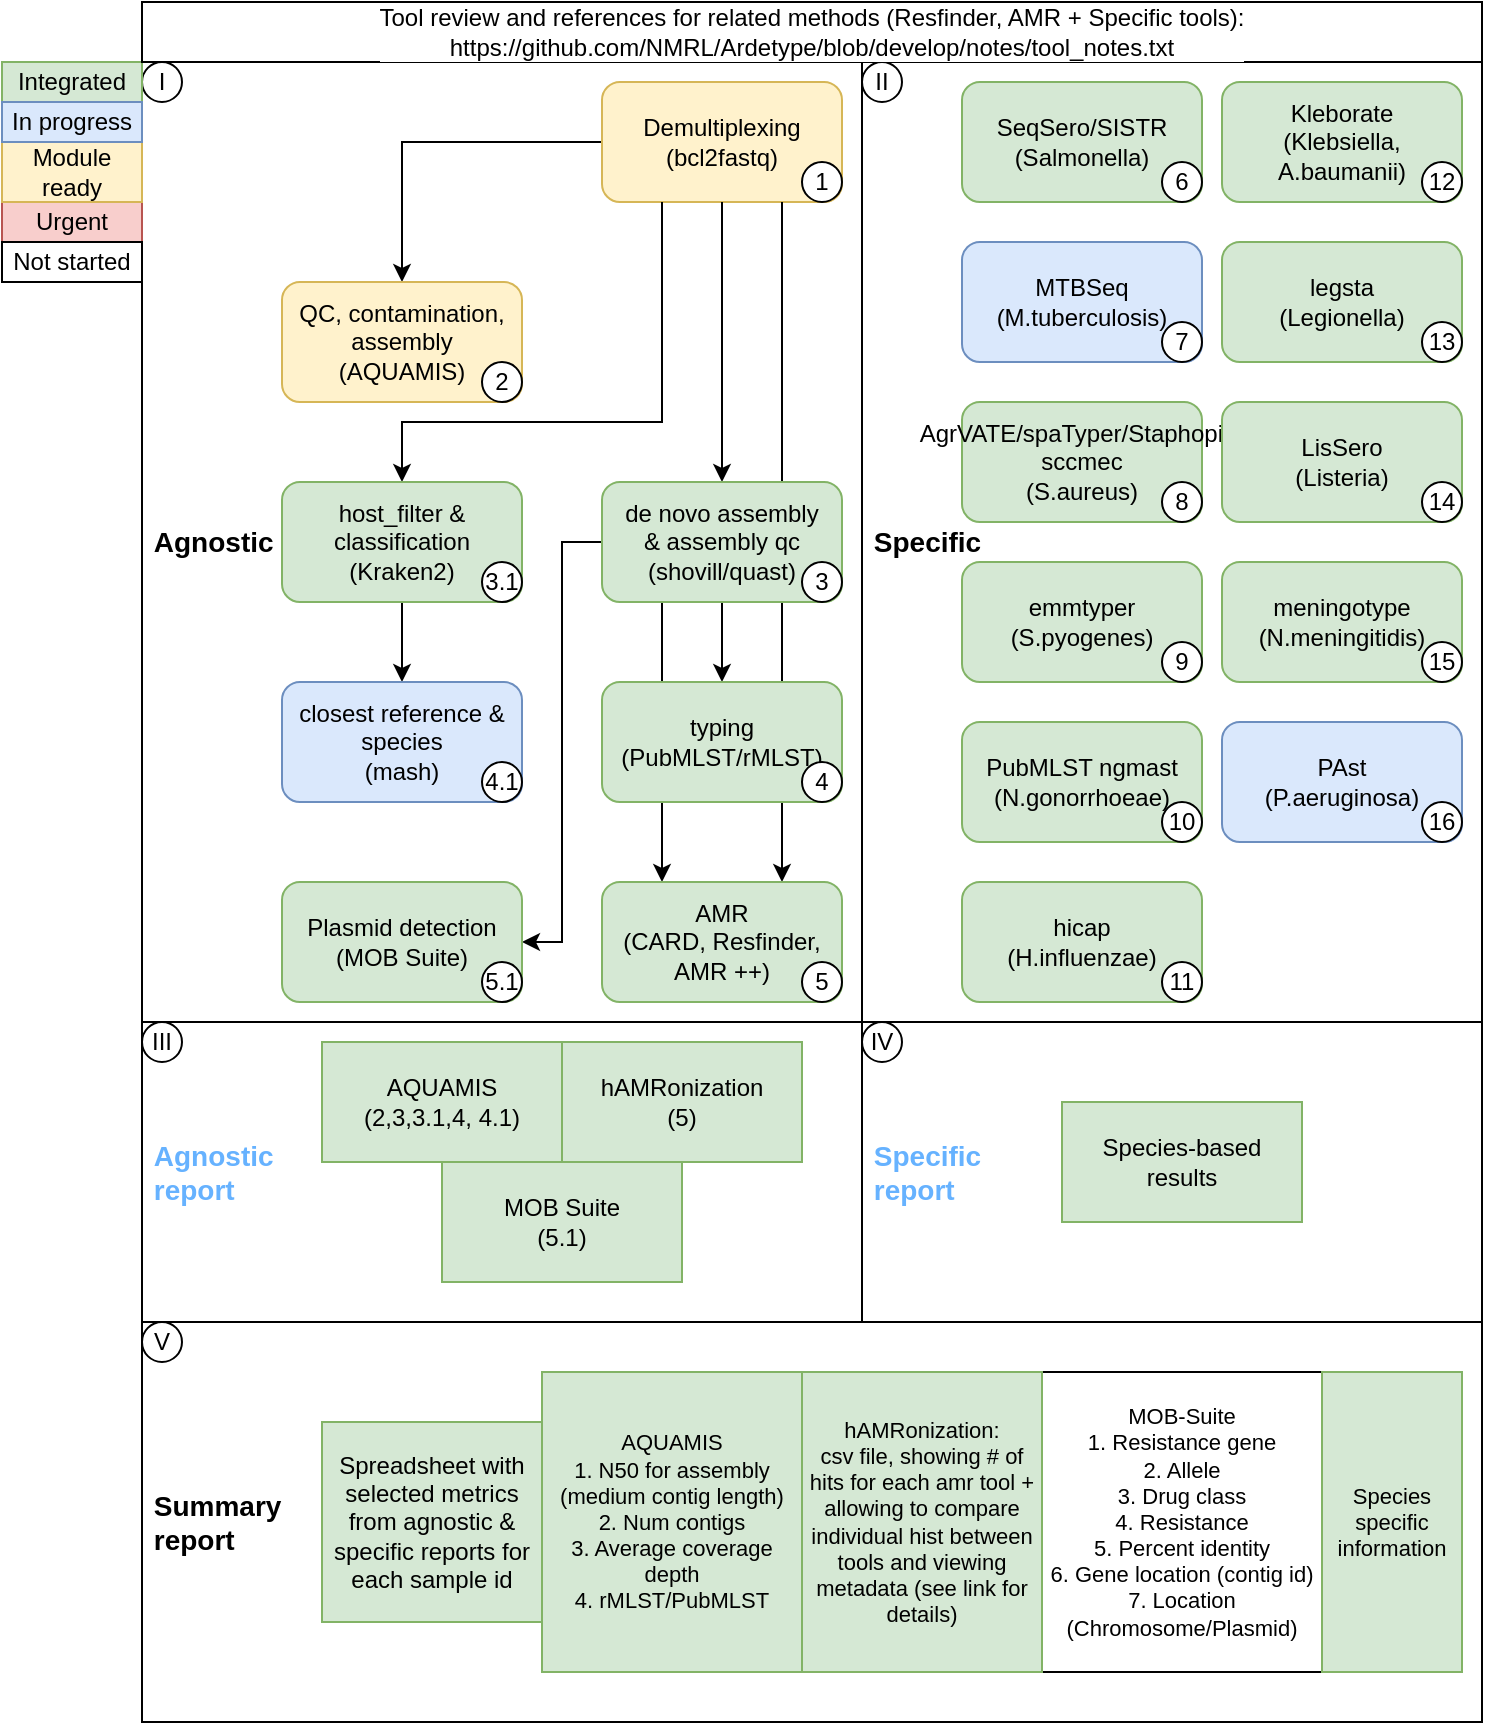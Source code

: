 <mxfile version="20.2.0" type="github">
  <diagram id="GYhOJoof6raGVxeCeefJ" name="Page-1">
    <mxGraphModel dx="1303" dy="735" grid="1" gridSize="10" guides="1" tooltips="1" connect="1" arrows="1" fold="1" page="1" pageScale="1" pageWidth="850" pageHeight="1100" math="0" shadow="0">
      <root>
        <mxCell id="0" />
        <mxCell id="1" parent="0" />
        <mxCell id="6KGyysBaEeLL0fUPtLAd-69" value="&lt;div style=&quot;font-size: 14px;&quot;&gt;&lt;font style=&quot;font-size: 14px;&quot;&gt;&lt;b&gt;&lt;font style=&quot;font-size: 14px;&quot; color=&quot;#66B2FF&quot;&gt;&amp;nbsp;Specific&lt;/font&gt;&lt;/b&gt;&lt;/font&gt;&lt;/div&gt;&lt;div style=&quot;font-size: 14px;&quot;&gt;&lt;font style=&quot;font-size: 14px;&quot;&gt;&lt;b&gt;&lt;font style=&quot;font-size: 14px;&quot; color=&quot;#66B2FF&quot;&gt;&amp;nbsp;report&lt;br&gt;&lt;/font&gt;&lt;/b&gt;&lt;/font&gt;&lt;/div&gt;" style="rounded=0;whiteSpace=wrap;html=1;align=left;" parent="1" vertex="1">
          <mxGeometry x="470" y="550" width="310" height="150" as="geometry" />
        </mxCell>
        <mxCell id="6KGyysBaEeLL0fUPtLAd-13" value="&lt;div style=&quot;font-size: 14px;&quot; align=&quot;left&quot;&gt;&lt;b&gt;&lt;font style=&quot;font-size: 14px;&quot;&gt;&amp;nbsp;Agnostic&lt;/font&gt;&lt;/b&gt;&lt;/div&gt;" style="rounded=0;whiteSpace=wrap;html=1;align=left;" parent="1" vertex="1">
          <mxGeometry x="110" y="70" width="360" height="480" as="geometry" />
        </mxCell>
        <mxCell id="6KGyysBaEeLL0fUPtLAd-57" style="edgeStyle=orthogonalEdgeStyle;rounded=0;orthogonalLoop=1;jettySize=auto;html=1;exitX=0;exitY=0.5;exitDx=0;exitDy=0;entryX=0.5;entryY=0;entryDx=0;entryDy=0;" parent="1" source="6KGyysBaEeLL0fUPtLAd-2" target="6KGyysBaEeLL0fUPtLAd-3" edge="1">
          <mxGeometry relative="1" as="geometry" />
        </mxCell>
        <mxCell id="6KGyysBaEeLL0fUPtLAd-2" value="&lt;div&gt;Demultiplexing&lt;/div&gt;(bcl2fastq)" style="rounded=1;whiteSpace=wrap;html=1;fillColor=#fff2cc;strokeColor=#d6b656;" parent="1" vertex="1">
          <mxGeometry x="340" y="80" width="120" height="60" as="geometry" />
        </mxCell>
        <mxCell id="6KGyysBaEeLL0fUPtLAd-53" value="" style="edgeStyle=orthogonalEdgeStyle;rounded=0;orthogonalLoop=1;jettySize=auto;html=1;exitX=0.75;exitY=1;exitDx=0;exitDy=0;entryX=0.75;entryY=0;entryDx=0;entryDy=0;" parent="1" source="6KGyysBaEeLL0fUPtLAd-2" target="6KGyysBaEeLL0fUPtLAd-11" edge="1">
          <mxGeometry relative="1" as="geometry">
            <mxPoint x="400" y="370" as="targetPoint" />
          </mxGeometry>
        </mxCell>
        <mxCell id="6KGyysBaEeLL0fUPtLAd-56" style="edgeStyle=orthogonalEdgeStyle;rounded=0;orthogonalLoop=1;jettySize=auto;html=1;exitX=0.5;exitY=1;exitDx=0;exitDy=0;entryX=0.5;entryY=0;entryDx=0;entryDy=0;" parent="1" source="6KGyysBaEeLL0fUPtLAd-2" target="6KGyysBaEeLL0fUPtLAd-5" edge="1">
          <mxGeometry relative="1" as="geometry" />
        </mxCell>
        <mxCell id="6KGyysBaEeLL0fUPtLAd-62" style="edgeStyle=orthogonalEdgeStyle;rounded=0;orthogonalLoop=1;jettySize=auto;html=1;exitX=0.25;exitY=1;exitDx=0;exitDy=0;entryX=0.5;entryY=0;entryDx=0;entryDy=0;" parent="1" source="6KGyysBaEeLL0fUPtLAd-2" target="6KGyysBaEeLL0fUPtLAd-61" edge="1">
          <mxGeometry relative="1" as="geometry">
            <Array as="points">
              <mxPoint x="370" y="250" />
              <mxPoint x="240" y="250" />
            </Array>
          </mxGeometry>
        </mxCell>
        <mxCell id="6KGyysBaEeLL0fUPtLAd-3" value="QC, contamination, assembly&lt;br&gt;(AQUAMIS)" style="rounded=1;whiteSpace=wrap;html=1;fillColor=#fff2cc;strokeColor=#d6b656;" parent="1" vertex="1">
          <mxGeometry x="180" y="180" width="120" height="60" as="geometry" />
        </mxCell>
        <mxCell id="6KGyysBaEeLL0fUPtLAd-58" style="edgeStyle=orthogonalEdgeStyle;rounded=0;orthogonalLoop=1;jettySize=auto;html=1;exitX=0.25;exitY=1;exitDx=0;exitDy=0;entryX=0.25;entryY=0;entryDx=0;entryDy=0;" parent="1" source="6KGyysBaEeLL0fUPtLAd-5" target="6KGyysBaEeLL0fUPtLAd-11" edge="1">
          <mxGeometry relative="1" as="geometry" />
        </mxCell>
        <mxCell id="6KGyysBaEeLL0fUPtLAd-86" style="edgeStyle=orthogonalEdgeStyle;rounded=0;orthogonalLoop=1;jettySize=auto;html=1;exitX=0;exitY=0.5;exitDx=0;exitDy=0;entryX=1;entryY=0.5;entryDx=0;entryDy=0;" parent="1" source="6KGyysBaEeLL0fUPtLAd-5" target="6KGyysBaEeLL0fUPtLAd-84" edge="1">
          <mxGeometry relative="1" as="geometry" />
        </mxCell>
        <mxCell id="yydy32_kYuc-mIrkD-rT-3" style="edgeStyle=orthogonalEdgeStyle;rounded=0;orthogonalLoop=1;jettySize=auto;html=1;entryX=0.5;entryY=0;entryDx=0;entryDy=0;fontSize=14;fontColor=#3333FF;" edge="1" parent="1" source="6KGyysBaEeLL0fUPtLAd-5" target="6KGyysBaEeLL0fUPtLAd-8">
          <mxGeometry relative="1" as="geometry" />
        </mxCell>
        <mxCell id="6KGyysBaEeLL0fUPtLAd-5" value="&lt;br&gt;&lt;div&gt;de novo assembly&lt;/div&gt;&lt;div&gt;&amp;amp; assembly qc&lt;br&gt;(shovill/quast)&lt;br&gt;&lt;/div&gt;&lt;div&gt;&lt;br&gt;&lt;/div&gt;" style="rounded=1;whiteSpace=wrap;html=1;fillColor=#d5e8d4;strokeColor=#82b366;" parent="1" vertex="1">
          <mxGeometry x="340" y="280" width="120" height="60" as="geometry" />
        </mxCell>
        <mxCell id="6KGyysBaEeLL0fUPtLAd-8" value="&lt;div&gt;typing&lt;/div&gt;(PubMLST/rMLST)" style="rounded=1;whiteSpace=wrap;html=1;fillColor=#d5e8d4;strokeColor=#82b366;" parent="1" vertex="1">
          <mxGeometry x="340" y="380" width="120" height="60" as="geometry" />
        </mxCell>
        <mxCell id="6KGyysBaEeLL0fUPtLAd-11" value="&lt;div&gt;AMR&lt;/div&gt;(CARD, Resfinder, AMR ++)" style="rounded=1;whiteSpace=wrap;html=1;fillColor=#d5e8d4;strokeColor=#82b366;" parent="1" vertex="1">
          <mxGeometry x="340" y="480" width="120" height="60" as="geometry" />
        </mxCell>
        <mxCell id="6KGyysBaEeLL0fUPtLAd-15" value="&lt;b&gt;&lt;font style=&quot;font-size: 14px;&quot;&gt;&amp;nbsp;Specific&lt;/font&gt;&lt;/b&gt;" style="rounded=0;whiteSpace=wrap;html=1;align=left;" parent="1" vertex="1">
          <mxGeometry x="470" y="70" width="310" height="480" as="geometry" />
        </mxCell>
        <mxCell id="6KGyysBaEeLL0fUPtLAd-16" value="&lt;div&gt;SeqSero/SISTR&lt;br&gt;(Salmonella)&lt;br&gt;&lt;/div&gt;" style="rounded=1;whiteSpace=wrap;html=1;fillColor=#d5e8d4;strokeColor=#82b366;" parent="1" vertex="1">
          <mxGeometry x="520" y="80" width="120" height="60" as="geometry" />
        </mxCell>
        <mxCell id="6KGyysBaEeLL0fUPtLAd-17" value="&lt;div&gt;MTBSeq&lt;/div&gt;(M.tuberculosis)" style="rounded=1;whiteSpace=wrap;html=1;fillColor=#dae8fc;strokeColor=#6c8ebf;" parent="1" vertex="1">
          <mxGeometry x="520" y="160" width="120" height="60" as="geometry" />
        </mxCell>
        <mxCell id="6KGyysBaEeLL0fUPtLAd-20" value="&lt;div&gt;AgrVATE/spaTyper/Staphopia-sccmec&lt;/div&gt;&lt;div&gt;(S.aureus)&lt;br&gt;&lt;span&gt;&lt;/span&gt;&lt;/div&gt;" style="rounded=1;whiteSpace=wrap;html=1;fillColor=#d5e8d4;strokeColor=#82b366;" parent="1" vertex="1">
          <mxGeometry x="520" y="240" width="120" height="60" as="geometry" />
        </mxCell>
        <mxCell id="6KGyysBaEeLL0fUPtLAd-21" value="&lt;div&gt;emmtyper&lt;/div&gt;(S.pyogenes)" style="rounded=1;whiteSpace=wrap;html=1;fillColor=#d5e8d4;strokeColor=#82b366;" parent="1" vertex="1">
          <mxGeometry x="520" y="320" width="120" height="60" as="geometry" />
        </mxCell>
        <mxCell id="6KGyysBaEeLL0fUPtLAd-23" value="&lt;div&gt;hicap&lt;/div&gt;&lt;div&gt;(H.influenzae)&lt;br&gt;&lt;/div&gt;" style="rounded=1;whiteSpace=wrap;html=1;fillColor=#d5e8d4;strokeColor=#82b366;" parent="1" vertex="1">
          <mxGeometry x="520" y="480" width="120" height="60" as="geometry" />
        </mxCell>
        <mxCell id="6KGyysBaEeLL0fUPtLAd-24" value="&lt;div&gt;Kleborate&lt;br&gt;&lt;/div&gt;&lt;div&gt;(Klebsiella, A.baumanii)&lt;br&gt;&lt;/div&gt;" style="rounded=1;whiteSpace=wrap;html=1;fillColor=#d5e8d4;strokeColor=#82b366;" parent="1" vertex="1">
          <mxGeometry x="650" y="80" width="120" height="60" as="geometry" />
        </mxCell>
        <mxCell id="6KGyysBaEeLL0fUPtLAd-25" value="&lt;div&gt;legsta&lt;/div&gt;&lt;div&gt;(Legionella)&lt;br&gt;&lt;/div&gt;" style="rounded=1;whiteSpace=wrap;html=1;fillColor=#d5e8d4;strokeColor=#82b366;" parent="1" vertex="1">
          <mxGeometry x="650" y="160" width="120" height="60" as="geometry" />
        </mxCell>
        <mxCell id="6KGyysBaEeLL0fUPtLAd-26" value="LisSero&lt;br&gt;&lt;div&gt;(Listeria)&lt;/div&gt;" style="rounded=1;whiteSpace=wrap;html=1;fillColor=#d5e8d4;strokeColor=#82b366;" parent="1" vertex="1">
          <mxGeometry x="650" y="240" width="120" height="60" as="geometry" />
        </mxCell>
        <mxCell id="6KGyysBaEeLL0fUPtLAd-27" value="&lt;div&gt;meningotype&lt;/div&gt;&lt;div&gt;(N.meningitidis)&lt;br&gt;&lt;/div&gt;" style="rounded=1;whiteSpace=wrap;html=1;fillColor=#d5e8d4;strokeColor=#82b366;" parent="1" vertex="1">
          <mxGeometry x="650" y="320" width="120" height="60" as="geometry" />
        </mxCell>
        <mxCell id="6KGyysBaEeLL0fUPtLAd-29" value="&lt;div&gt;PubMLST ngmast&lt;/div&gt;&lt;div&gt;(N.gonorrhoeae)&lt;br&gt;&lt;/div&gt;" style="rounded=1;whiteSpace=wrap;html=1;fillColor=#d5e8d4;strokeColor=#82b366;" parent="1" vertex="1">
          <mxGeometry x="520" y="400" width="120" height="60" as="geometry" />
        </mxCell>
        <mxCell id="6KGyysBaEeLL0fUPtLAd-34" value="1" style="ellipse;whiteSpace=wrap;html=1;aspect=fixed;" parent="1" vertex="1">
          <mxGeometry x="440" y="120" width="20" height="20" as="geometry" />
        </mxCell>
        <mxCell id="6KGyysBaEeLL0fUPtLAd-35" value="2" style="ellipse;whiteSpace=wrap;html=1;aspect=fixed;" parent="1" vertex="1">
          <mxGeometry x="280" y="220" width="20" height="20" as="geometry" />
        </mxCell>
        <mxCell id="6KGyysBaEeLL0fUPtLAd-36" value="3" style="ellipse;whiteSpace=wrap;html=1;aspect=fixed;" parent="1" vertex="1">
          <mxGeometry x="440" y="320" width="20" height="20" as="geometry" />
        </mxCell>
        <mxCell id="6KGyysBaEeLL0fUPtLAd-37" value="4" style="ellipse;whiteSpace=wrap;html=1;aspect=fixed;" parent="1" vertex="1">
          <mxGeometry x="440" y="420" width="20" height="20" as="geometry" />
        </mxCell>
        <mxCell id="6KGyysBaEeLL0fUPtLAd-38" value="5" style="ellipse;whiteSpace=wrap;html=1;aspect=fixed;" parent="1" vertex="1">
          <mxGeometry x="440" y="520" width="20" height="20" as="geometry" />
        </mxCell>
        <mxCell id="6KGyysBaEeLL0fUPtLAd-39" value="6" style="ellipse;whiteSpace=wrap;html=1;aspect=fixed;" parent="1" vertex="1">
          <mxGeometry x="620" y="120" width="20" height="20" as="geometry" />
        </mxCell>
        <mxCell id="6KGyysBaEeLL0fUPtLAd-41" value="7" style="ellipse;whiteSpace=wrap;html=1;aspect=fixed;" parent="1" vertex="1">
          <mxGeometry x="620" y="200" width="20" height="20" as="geometry" />
        </mxCell>
        <mxCell id="6KGyysBaEeLL0fUPtLAd-43" value="8" style="ellipse;whiteSpace=wrap;html=1;aspect=fixed;" parent="1" vertex="1">
          <mxGeometry x="620" y="280" width="20" height="20" as="geometry" />
        </mxCell>
        <mxCell id="6KGyysBaEeLL0fUPtLAd-44" value="9" style="ellipse;whiteSpace=wrap;html=1;aspect=fixed;" parent="1" vertex="1">
          <mxGeometry x="620" y="360" width="20" height="20" as="geometry" />
        </mxCell>
        <mxCell id="6KGyysBaEeLL0fUPtLAd-46" value="10" style="ellipse;whiteSpace=wrap;html=1;aspect=fixed;" parent="1" vertex="1">
          <mxGeometry x="620" y="440" width="20" height="20" as="geometry" />
        </mxCell>
        <mxCell id="6KGyysBaEeLL0fUPtLAd-47" value="11" style="ellipse;whiteSpace=wrap;html=1;aspect=fixed;" parent="1" vertex="1">
          <mxGeometry x="620" y="520" width="20" height="20" as="geometry" />
        </mxCell>
        <mxCell id="6KGyysBaEeLL0fUPtLAd-48" value="12" style="ellipse;whiteSpace=wrap;html=1;aspect=fixed;" parent="1" vertex="1">
          <mxGeometry x="750" y="120" width="20" height="20" as="geometry" />
        </mxCell>
        <mxCell id="6KGyysBaEeLL0fUPtLAd-49" value="13" style="ellipse;whiteSpace=wrap;html=1;aspect=fixed;" parent="1" vertex="1">
          <mxGeometry x="750" y="200" width="20" height="20" as="geometry" />
        </mxCell>
        <mxCell id="6KGyysBaEeLL0fUPtLAd-50" value="15" style="ellipse;whiteSpace=wrap;html=1;aspect=fixed;" parent="1" vertex="1">
          <mxGeometry x="750" y="360" width="20" height="20" as="geometry" />
        </mxCell>
        <mxCell id="6KGyysBaEeLL0fUPtLAd-78" style="edgeStyle=orthogonalEdgeStyle;rounded=0;orthogonalLoop=1;jettySize=auto;html=1;exitX=0.5;exitY=1;exitDx=0;exitDy=0;entryX=0.5;entryY=0;entryDx=0;entryDy=0;" parent="1" source="6KGyysBaEeLL0fUPtLAd-61" target="6KGyysBaEeLL0fUPtLAd-76" edge="1">
          <mxGeometry relative="1" as="geometry" />
        </mxCell>
        <mxCell id="6KGyysBaEeLL0fUPtLAd-61" value="&lt;div&gt;host_filter &amp;amp; classification&lt;br&gt;&lt;/div&gt;&lt;div&gt;(Kraken2)&lt;/div&gt;" style="rounded=1;whiteSpace=wrap;html=1;fillColor=#d5e8d4;strokeColor=#82b366;" parent="1" vertex="1">
          <mxGeometry x="180" y="280" width="120" height="60" as="geometry" />
        </mxCell>
        <mxCell id="6KGyysBaEeLL0fUPtLAd-63" value="3.1" style="ellipse;whiteSpace=wrap;html=1;aspect=fixed;" parent="1" vertex="1">
          <mxGeometry x="280" y="320" width="20" height="20" as="geometry" />
        </mxCell>
        <mxCell id="6KGyysBaEeLL0fUPtLAd-64" value="&lt;div style=&quot;font-size: 14px;&quot;&gt;&lt;font style=&quot;font-size: 14px;&quot;&gt;&lt;b&gt;&lt;font style=&quot;font-size: 14px;&quot; color=&quot;#66B2FF&quot;&gt;&amp;nbsp;Agnostic&lt;/font&gt;&lt;/b&gt;&lt;/font&gt;&lt;/div&gt;&lt;div style=&quot;font-size: 14px;&quot;&gt;&lt;font style=&quot;font-size: 14px;&quot;&gt;&lt;b&gt;&lt;font style=&quot;font-size: 14px;&quot; color=&quot;#66B2FF&quot;&gt;&amp;nbsp;report&lt;br&gt;&lt;/font&gt;&lt;/b&gt;&lt;/font&gt;&lt;/div&gt;" style="rounded=0;whiteSpace=wrap;html=1;align=left;" parent="1" vertex="1">
          <mxGeometry x="110" y="550" width="360" height="150" as="geometry" />
        </mxCell>
        <mxCell id="6KGyysBaEeLL0fUPtLAd-65" value="Species-based results" style="rounded=0;whiteSpace=wrap;html=1;fillColor=#d5e8d4;strokeColor=#82b366;" parent="1" vertex="1">
          <mxGeometry x="570" y="590" width="120" height="60" as="geometry" />
        </mxCell>
        <mxCell id="6KGyysBaEeLL0fUPtLAd-66" value="&lt;div&gt;AQUAMIS&lt;br&gt;&lt;/div&gt;(2,3,3.1,4, 4.1)" style="rounded=0;whiteSpace=wrap;html=1;fillColor=#d5e8d4;strokeColor=#82b366;" parent="1" vertex="1">
          <mxGeometry x="200" y="560" width="120" height="60" as="geometry" />
        </mxCell>
        <mxCell id="6KGyysBaEeLL0fUPtLAd-68" value="hAMRonization&lt;br&gt;(5)" style="rounded=0;whiteSpace=wrap;html=1;fillColor=#d5e8d4;strokeColor=#82b366;" parent="1" vertex="1">
          <mxGeometry x="320" y="560" width="120" height="60" as="geometry" />
        </mxCell>
        <mxCell id="6KGyysBaEeLL0fUPtLAd-70" value="I" style="ellipse;whiteSpace=wrap;html=1;aspect=fixed;" parent="1" vertex="1">
          <mxGeometry x="110" y="70" width="20" height="20" as="geometry" />
        </mxCell>
        <mxCell id="6KGyysBaEeLL0fUPtLAd-71" value="II" style="ellipse;whiteSpace=wrap;html=1;aspect=fixed;" parent="1" vertex="1">
          <mxGeometry x="470" y="70" width="20" height="20" as="geometry" />
        </mxCell>
        <mxCell id="6KGyysBaEeLL0fUPtLAd-72" value="III" style="ellipse;whiteSpace=wrap;html=1;aspect=fixed;" parent="1" vertex="1">
          <mxGeometry x="110" y="550" width="20" height="20" as="geometry" />
        </mxCell>
        <mxCell id="6KGyysBaEeLL0fUPtLAd-74" value="IV" style="ellipse;whiteSpace=wrap;html=1;aspect=fixed;" parent="1" vertex="1">
          <mxGeometry x="470" y="550" width="20" height="20" as="geometry" />
        </mxCell>
        <mxCell id="6KGyysBaEeLL0fUPtLAd-76" value="&lt;div&gt;closest reference &amp;amp; species&lt;br&gt;&lt;/div&gt;&lt;div&gt;(mash)&lt;br&gt;&lt;/div&gt;" style="rounded=1;whiteSpace=wrap;html=1;fillColor=#dae8fc;strokeColor=#6c8ebf;" parent="1" vertex="1">
          <mxGeometry x="180" y="380" width="120" height="60" as="geometry" />
        </mxCell>
        <mxCell id="6KGyysBaEeLL0fUPtLAd-77" value="4.1" style="ellipse;whiteSpace=wrap;html=1;aspect=fixed;" parent="1" vertex="1">
          <mxGeometry x="280" y="420" width="20" height="20" as="geometry" />
        </mxCell>
        <mxCell id="6KGyysBaEeLL0fUPtLAd-84" value="&lt;div&gt;Plasmid detection&lt;/div&gt;(MOB Suite)" style="rounded=1;whiteSpace=wrap;html=1;fillColor=#d5e8d4;strokeColor=#82b366;" parent="1" vertex="1">
          <mxGeometry x="180" y="480" width="120" height="60" as="geometry" />
        </mxCell>
        <mxCell id="6KGyysBaEeLL0fUPtLAd-85" value="5.1" style="ellipse;whiteSpace=wrap;html=1;aspect=fixed;" parent="1" vertex="1">
          <mxGeometry x="280" y="520" width="20" height="20" as="geometry" />
        </mxCell>
        <mxCell id="6KGyysBaEeLL0fUPtLAd-88" value="&lt;div style=&quot;font-size: 14px;&quot;&gt;&lt;font style=&quot;font-size: 14px;&quot;&gt;&lt;b&gt;&amp;nbsp;Summary&lt;/b&gt;&lt;/font&gt;&lt;/div&gt;&lt;div style=&quot;font-size: 14px;&quot;&gt;&lt;b&gt;&lt;font style=&quot;font-size: 14px;&quot;&gt;&amp;nbsp;report&lt;/font&gt;&lt;br&gt;&lt;/b&gt;&lt;/div&gt;" style="rounded=0;whiteSpace=wrap;html=1;align=left;" parent="1" vertex="1">
          <mxGeometry x="110" y="700" width="670" height="200" as="geometry" />
        </mxCell>
        <mxCell id="6KGyysBaEeLL0fUPtLAd-89" value="Spreadsheet with selected metrics from agnostic &amp;amp; specific reports for each sample id" style="rounded=0;whiteSpace=wrap;html=1;fillColor=#d5e8d4;strokeColor=#82b366;" parent="1" vertex="1">
          <mxGeometry x="200" y="750" width="110" height="100" as="geometry" />
        </mxCell>
        <mxCell id="6KGyysBaEeLL0fUPtLAd-90" value="&lt;div style=&quot;font-size: 11px;&quot;&gt;&lt;font style=&quot;font-size: 11px;&quot;&gt;AQUAMIS&lt;br&gt;&lt;/font&gt;&lt;/div&gt;&lt;div style=&quot;font-size: 11px;&quot;&gt;&lt;font style=&quot;font-size: 11px;&quot;&gt;1. N50 for assembly (medium contig length)&lt;br&gt;&lt;/font&gt;&lt;/div&gt;&lt;div style=&quot;font-size: 11px;&quot;&gt;&lt;font style=&quot;font-size: 11px;&quot;&gt;2. Num contigs&lt;/font&gt;&lt;/div&gt;&lt;div style=&quot;font-size: 11px;&quot;&gt;&lt;font style=&quot;font-size: 11px;&quot;&gt;3. Average coverage depth&lt;/font&gt;&lt;/div&gt;&lt;div style=&quot;font-size: 11px;&quot;&gt;&lt;font style=&quot;font-size: 11px;&quot;&gt;4. rMLST/PubMLST&lt;br&gt;&lt;/font&gt;&lt;/div&gt;" style="rounded=0;whiteSpace=wrap;html=1;fillColor=#d5e8d4;strokeColor=#82b366;" parent="1" vertex="1">
          <mxGeometry x="310" y="725" width="130" height="150" as="geometry" />
        </mxCell>
        <mxCell id="6KGyysBaEeLL0fUPtLAd-91" value="&lt;div style=&quot;font-size: 11px;&quot;&gt;&lt;font style=&quot;font-size: 11px;&quot;&gt;MOB-Suite&lt;br&gt;&lt;/font&gt;&lt;/div&gt;&lt;div style=&quot;font-size: 11px;&quot;&gt;&lt;font style=&quot;font-size: 11px;&quot;&gt;1. Resistance gene&lt;br&gt;&lt;/font&gt;&lt;/div&gt;&lt;div style=&quot;font-size: 11px;&quot;&gt;&lt;font style=&quot;font-size: 11px;&quot;&gt;2. Allele&lt;br&gt;&lt;/font&gt;&lt;/div&gt;&lt;div style=&quot;font-size: 11px;&quot;&gt;&lt;font style=&quot;font-size: 11px;&quot;&gt;3. Drug class&lt;/font&gt;&lt;/div&gt;&lt;div style=&quot;font-size: 11px;&quot;&gt;&lt;font style=&quot;font-size: 11px;&quot;&gt;4. Resistance&lt;/font&gt;&lt;/div&gt;&lt;div style=&quot;font-size: 11px;&quot;&gt;&lt;font style=&quot;font-size: 11px;&quot;&gt;5. Percent identity&lt;/font&gt;&lt;/div&gt;&lt;div style=&quot;font-size: 11px;&quot;&gt;&lt;font style=&quot;font-size: 11px;&quot;&gt;6. Gene location (contig id)&lt;/font&gt;&lt;/div&gt;&lt;div style=&quot;font-size: 11px;&quot;&gt;&lt;font style=&quot;font-size: 11px;&quot;&gt;7. Location (Chromosome/Plasmid)&lt;br&gt;&lt;/font&gt;&lt;/div&gt;" style="rounded=0;whiteSpace=wrap;html=1;" parent="1" vertex="1">
          <mxGeometry x="560" y="725" width="140" height="150" as="geometry" />
        </mxCell>
        <mxCell id="6KGyysBaEeLL0fUPtLAd-92" value="&lt;div style=&quot;font-size: 11px;&quot;&gt;&lt;font style=&quot;font-size: 11px;&quot;&gt;hAMRonization:&lt;/font&gt;&lt;/div&gt;&lt;div style=&quot;font-size: 11px;&quot;&gt;&lt;font style=&quot;font-size: 11px;&quot;&gt;csv file, showing # of hits for each amr tool + allowing to compare individual hist between tools and viewing metadata (see link for details)&lt;br&gt;&lt;/font&gt;&lt;/div&gt;" style="rounded=0;whiteSpace=wrap;html=1;fillColor=#d5e8d4;strokeColor=#82b366;" parent="1" vertex="1">
          <mxGeometry x="440" y="725" width="120" height="150" as="geometry" />
        </mxCell>
        <mxCell id="6KGyysBaEeLL0fUPtLAd-93" value="&lt;div&gt;V&lt;/div&gt;" style="ellipse;whiteSpace=wrap;html=1;aspect=fixed;" parent="1" vertex="1">
          <mxGeometry x="110" y="700" width="20" height="20" as="geometry" />
        </mxCell>
        <mxCell id="6KGyysBaEeLL0fUPtLAd-95" value="&lt;div style=&quot;font-size: 11px;&quot;&gt;Species specific information&lt;/div&gt;" style="rounded=0;whiteSpace=wrap;html=1;fillColor=#d5e8d4;strokeColor=#82b366;" parent="1" vertex="1">
          <mxGeometry x="700" y="725" width="70" height="150" as="geometry" />
        </mxCell>
        <mxCell id="f30ukFIYP7I3eDNHcA3t-1" value="MOB Suite&lt;br&gt;(5.1)" style="rounded=0;whiteSpace=wrap;html=1;fillColor=#d5e8d4;strokeColor=#82b366;" parent="1" vertex="1">
          <mxGeometry x="260" y="620" width="120" height="60" as="geometry" />
        </mxCell>
        <mxCell id="pYkemPIbqCXn32EcojJD-4" value="14" style="ellipse;whiteSpace=wrap;html=1;aspect=fixed;" parent="1" vertex="1">
          <mxGeometry x="750" y="280" width="20" height="20" as="geometry" />
        </mxCell>
        <mxCell id="pYkemPIbqCXn32EcojJD-5" value="Integrated" style="rounded=0;whiteSpace=wrap;html=1;fillColor=#d5e8d4;strokeColor=#82b366;" parent="1" vertex="1">
          <mxGeometry x="40" y="70" width="70" height="20" as="geometry" />
        </mxCell>
        <mxCell id="pYkemPIbqCXn32EcojJD-6" value="Urgent" style="rounded=0;whiteSpace=wrap;html=1;fillColor=#f8cecc;strokeColor=#b85450;" parent="1" vertex="1">
          <mxGeometry x="40" y="140" width="70" height="20" as="geometry" />
        </mxCell>
        <mxCell id="pYkemPIbqCXn32EcojJD-7" value="Module ready" style="rounded=0;whiteSpace=wrap;html=1;fillColor=#fff2cc;strokeColor=#d6b656;" parent="1" vertex="1">
          <mxGeometry x="40" y="110" width="70" height="30" as="geometry" />
        </mxCell>
        <mxCell id="pYkemPIbqCXn32EcojJD-8" value="&lt;div&gt;Not started&lt;/div&gt;" style="rounded=0;whiteSpace=wrap;html=1;" parent="1" vertex="1">
          <mxGeometry x="40" y="160" width="70" height="20" as="geometry" />
        </mxCell>
        <mxCell id="pYkemPIbqCXn32EcojJD-12" value="In progress" style="rounded=0;whiteSpace=wrap;html=1;fillColor=#dae8fc;strokeColor=#6c8ebf;" parent="1" vertex="1">
          <mxGeometry x="40" y="90" width="70" height="20" as="geometry" />
        </mxCell>
        <mxCell id="hDAx6RP763Kb8-OsMu50-1" value="&lt;div&gt;Tool review and references for related methods (Resfinder, AMR + Specific tools): &lt;br&gt;&lt;/div&gt;&lt;div&gt;https://github.com/NMRL/Ardetype/blob/develop/notes/tool_notes.txt&lt;/div&gt;" style="rounded=0;whiteSpace=wrap;html=1;labelBackgroundColor=#FFFFFF;fontColor=#000000;" parent="1" vertex="1">
          <mxGeometry x="110" y="40" width="670" height="30" as="geometry" />
        </mxCell>
        <mxCell id="cUNr_Emtb3P-TC70MtWv-1" value="&lt;div&gt;PAst&lt;/div&gt;&lt;div&gt;(P.aeruginosa)&lt;br&gt;&lt;/div&gt;" style="whiteSpace=wrap;html=1;fillColor=#dae8fc;strokeColor=#6c8ebf;rounded=1;" parent="1" vertex="1">
          <mxGeometry x="650" y="400" width="120" height="60" as="geometry" />
        </mxCell>
        <mxCell id="cUNr_Emtb3P-TC70MtWv-3" value="16" style="ellipse;whiteSpace=wrap;html=1;aspect=fixed;" parent="1" vertex="1">
          <mxGeometry x="750" y="440" width="20" height="20" as="geometry" />
        </mxCell>
      </root>
    </mxGraphModel>
  </diagram>
</mxfile>
